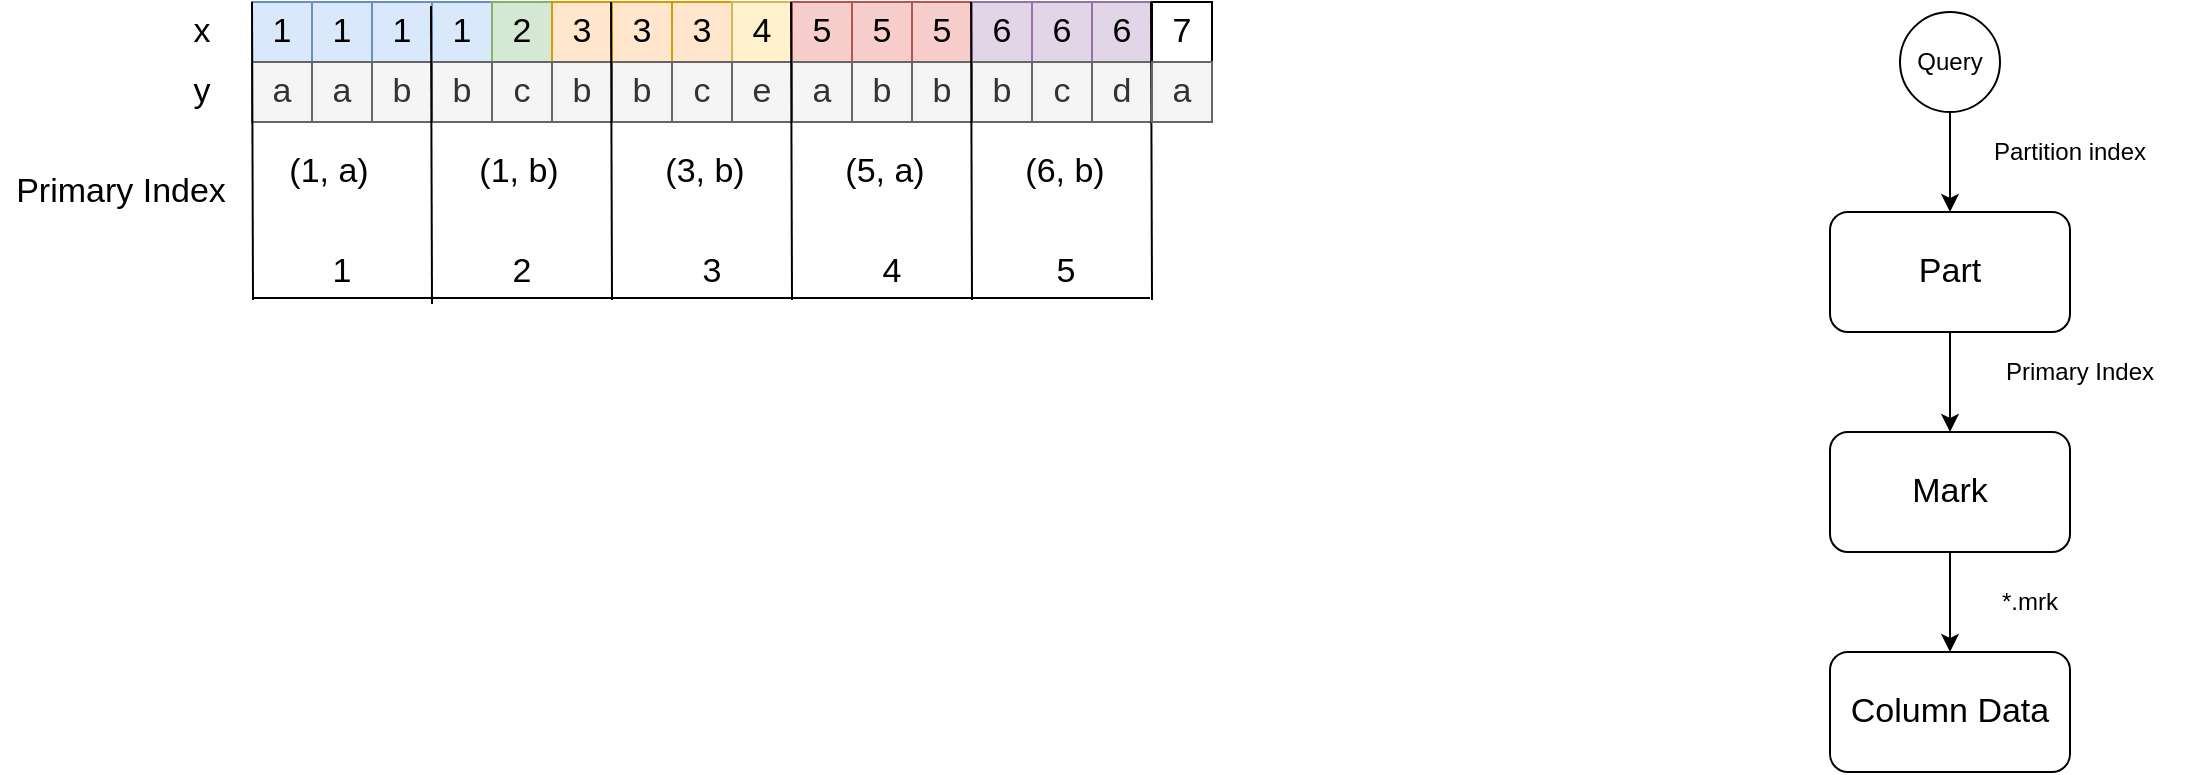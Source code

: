 <mxfile version="10.6.6" type="github"><diagram id="C_pWPJeTT-qNaGn2J430" name="Page-1"><mxGraphModel dx="2838" dy="1013" grid="0" gridSize="10" guides="1" tooltips="1" connect="1" arrows="1" fold="1" page="0" pageScale="1" pageWidth="827" pageHeight="1169" math="0" shadow="0"><root><mxCell id="0"/><mxCell id="1" parent="0"/><mxCell id="58CBc4sr_flLMzCc9e8G-6" style="edgeStyle=orthogonalEdgeStyle;rounded=0;orthogonalLoop=1;jettySize=auto;html=1;exitX=0.5;exitY=1;exitDx=0;exitDy=0;" edge="1" parent="1" source="58CBc4sr_flLMzCc9e8G-1" target="58CBc4sr_flLMzCc9e8G-2"><mxGeometry relative="1" as="geometry"/></mxCell><mxCell id="58CBc4sr_flLMzCc9e8G-1" value="Part" style="rounded=1;whiteSpace=wrap;html=1;fontSize=17;" vertex="1" parent="1"><mxGeometry x="220" y="190" width="120" height="60" as="geometry"/></mxCell><mxCell id="58CBc4sr_flLMzCc9e8G-7" style="edgeStyle=orthogonalEdgeStyle;rounded=0;orthogonalLoop=1;jettySize=auto;html=1;exitX=0.5;exitY=1;exitDx=0;exitDy=0;entryX=0.5;entryY=0;entryDx=0;entryDy=0;" edge="1" parent="1" source="58CBc4sr_flLMzCc9e8G-2" target="58CBc4sr_flLMzCc9e8G-3"><mxGeometry relative="1" as="geometry"/></mxCell><mxCell id="58CBc4sr_flLMzCc9e8G-2" value="Mark" style="rounded=1;whiteSpace=wrap;html=1;fontSize=17;" vertex="1" parent="1"><mxGeometry x="220" y="300" width="120" height="60" as="geometry"/></mxCell><mxCell id="58CBc4sr_flLMzCc9e8G-3" value="Column Data" style="rounded=1;whiteSpace=wrap;html=1;fontSize=17;" vertex="1" parent="1"><mxGeometry x="220" y="410" width="120" height="60" as="geometry"/></mxCell><mxCell id="58CBc4sr_flLMzCc9e8G-5" style="edgeStyle=orthogonalEdgeStyle;rounded=0;orthogonalLoop=1;jettySize=auto;html=1;exitX=0.5;exitY=1;exitDx=0;exitDy=0;entryX=0.5;entryY=0;entryDx=0;entryDy=0;" edge="1" parent="1" source="58CBc4sr_flLMzCc9e8G-4" target="58CBc4sr_flLMzCc9e8G-1"><mxGeometry relative="1" as="geometry"/></mxCell><mxCell id="58CBc4sr_flLMzCc9e8G-4" value="Query" style="ellipse;whiteSpace=wrap;html=1;aspect=fixed;" vertex="1" parent="1"><mxGeometry x="255" y="90" width="50" height="50" as="geometry"/></mxCell><mxCell id="58CBc4sr_flLMzCc9e8G-8" value="Partition index" style="text;html=1;strokeColor=none;fillColor=none;align=center;verticalAlign=middle;whiteSpace=wrap;rounded=0;" vertex="1" parent="1"><mxGeometry x="285" y="150" width="110" height="20" as="geometry"/></mxCell><mxCell id="58CBc4sr_flLMzCc9e8G-10" value="Primary Index" style="text;html=1;strokeColor=none;fillColor=none;align=center;verticalAlign=middle;whiteSpace=wrap;rounded=0;" vertex="1" parent="1"><mxGeometry x="290" y="260" width="110" height="20" as="geometry"/></mxCell><mxCell id="58CBc4sr_flLMzCc9e8G-11" value="*.mrk" style="text;html=1;strokeColor=none;fillColor=none;align=center;verticalAlign=middle;whiteSpace=wrap;rounded=0;" vertex="1" parent="1"><mxGeometry x="265" y="375" width="110" height="20" as="geometry"/></mxCell><mxCell id="58CBc4sr_flLMzCc9e8G-12" value="1" style="whiteSpace=wrap;html=1;aspect=fixed;strokeWidth=1;fontSize=17;fillColor=#dae8fc;strokeColor=#6c8ebf;" vertex="1" parent="1"><mxGeometry x="-569" y="85" width="30" height="30" as="geometry"/></mxCell><mxCell id="58CBc4sr_flLMzCc9e8G-13" value="1" style="whiteSpace=wrap;html=1;aspect=fixed;strokeWidth=1;fontSize=17;fillColor=#dae8fc;strokeColor=#6c8ebf;" vertex="1" parent="1"><mxGeometry x="-539" y="85" width="30" height="30" as="geometry"/></mxCell><mxCell id="58CBc4sr_flLMzCc9e8G-14" value="1" style="whiteSpace=wrap;html=1;aspect=fixed;strokeWidth=1;fontSize=17;fillColor=#dae8fc;strokeColor=#6c8ebf;" vertex="1" parent="1"><mxGeometry x="-509" y="85" width="30" height="30" as="geometry"/></mxCell><mxCell id="58CBc4sr_flLMzCc9e8G-15" value="1" style="whiteSpace=wrap;html=1;aspect=fixed;strokeWidth=1;fontSize=17;fillColor=#dae8fc;strokeColor=#6c8ebf;" vertex="1" parent="1"><mxGeometry x="-479" y="85" width="30" height="30" as="geometry"/></mxCell><mxCell id="58CBc4sr_flLMzCc9e8G-17" value="2" style="whiteSpace=wrap;html=1;aspect=fixed;strokeWidth=1;fontSize=17;fillColor=#d5e8d4;strokeColor=#82b366;" vertex="1" parent="1"><mxGeometry x="-449" y="85" width="30" height="30" as="geometry"/></mxCell><mxCell id="58CBc4sr_flLMzCc9e8G-18" value="3" style="whiteSpace=wrap;html=1;aspect=fixed;strokeWidth=1;fontSize=17;fillColor=#ffe6cc;strokeColor=#d79b00;" vertex="1" parent="1"><mxGeometry x="-419" y="85" width="30" height="30" as="geometry"/></mxCell><mxCell id="58CBc4sr_flLMzCc9e8G-19" value="3" style="whiteSpace=wrap;html=1;aspect=fixed;strokeWidth=1;fontSize=17;fillColor=#ffe6cc;strokeColor=#d79b00;" vertex="1" parent="1"><mxGeometry x="-389" y="85" width="30" height="30" as="geometry"/></mxCell><mxCell id="58CBc4sr_flLMzCc9e8G-20" value="3" style="whiteSpace=wrap;html=1;aspect=fixed;strokeWidth=1;fontSize=17;fillColor=#ffe6cc;strokeColor=#d79b00;" vertex="1" parent="1"><mxGeometry x="-359" y="85" width="30" height="30" as="geometry"/></mxCell><mxCell id="58CBc4sr_flLMzCc9e8G-21" value="4" style="whiteSpace=wrap;html=1;aspect=fixed;strokeWidth=1;fontSize=17;fillColor=#fff2cc;strokeColor=#d6b656;" vertex="1" parent="1"><mxGeometry x="-329" y="85" width="30" height="30" as="geometry"/></mxCell><mxCell id="58CBc4sr_flLMzCc9e8G-22" value="5" style="whiteSpace=wrap;html=1;aspect=fixed;strokeWidth=1;fontSize=17;fillColor=#f8cecc;strokeColor=#b85450;" vertex="1" parent="1"><mxGeometry x="-299" y="85" width="30" height="30" as="geometry"/></mxCell><mxCell id="58CBc4sr_flLMzCc9e8G-23" value="5" style="whiteSpace=wrap;html=1;aspect=fixed;strokeWidth=1;fontSize=17;fillColor=#f8cecc;strokeColor=#b85450;" vertex="1" parent="1"><mxGeometry x="-269" y="85" width="30" height="30" as="geometry"/></mxCell><mxCell id="58CBc4sr_flLMzCc9e8G-24" value="5" style="whiteSpace=wrap;html=1;aspect=fixed;strokeWidth=1;fontSize=17;fillColor=#f8cecc;strokeColor=#b85450;" vertex="1" parent="1"><mxGeometry x="-239" y="85" width="30" height="30" as="geometry"/></mxCell><mxCell id="58CBc4sr_flLMzCc9e8G-25" value="6" style="whiteSpace=wrap;html=1;aspect=fixed;strokeWidth=1;fontSize=17;fillColor=#e1d5e7;strokeColor=#9673a6;" vertex="1" parent="1"><mxGeometry x="-209" y="85" width="30" height="30" as="geometry"/></mxCell><mxCell id="58CBc4sr_flLMzCc9e8G-26" value="6" style="whiteSpace=wrap;html=1;aspect=fixed;strokeWidth=1;fontSize=17;fillColor=#e1d5e7;strokeColor=#9673a6;" vertex="1" parent="1"><mxGeometry x="-179" y="85" width="30" height="30" as="geometry"/></mxCell><mxCell id="58CBc4sr_flLMzCc9e8G-27" value="6" style="whiteSpace=wrap;html=1;aspect=fixed;strokeWidth=1;fontSize=17;fillColor=#e1d5e7;strokeColor=#9673a6;" vertex="1" parent="1"><mxGeometry x="-149" y="85" width="30" height="30" as="geometry"/></mxCell><mxCell id="58CBc4sr_flLMzCc9e8G-29" value="a" style="whiteSpace=wrap;html=1;aspect=fixed;strokeWidth=1;fontSize=17;fillColor=#f5f5f5;strokeColor=#666666;fontColor=#333333;" vertex="1" parent="1"><mxGeometry x="-569" y="115" width="30" height="30" as="geometry"/></mxCell><mxCell id="58CBc4sr_flLMzCc9e8G-30" value="a" style="whiteSpace=wrap;html=1;aspect=fixed;strokeWidth=1;fontSize=17;fillColor=#f5f5f5;strokeColor=#666666;fontColor=#333333;" vertex="1" parent="1"><mxGeometry x="-539" y="115" width="30" height="30" as="geometry"/></mxCell><mxCell id="58CBc4sr_flLMzCc9e8G-31" value="b" style="whiteSpace=wrap;html=1;aspect=fixed;strokeWidth=1;fontSize=17;fillColor=#f5f5f5;strokeColor=#666666;fontColor=#333333;" vertex="1" parent="1"><mxGeometry x="-509" y="115" width="30" height="30" as="geometry"/></mxCell><mxCell id="58CBc4sr_flLMzCc9e8G-32" value="b" style="whiteSpace=wrap;html=1;aspect=fixed;strokeWidth=1;fontSize=17;fillColor=#f5f5f5;strokeColor=#666666;fontColor=#333333;" vertex="1" parent="1"><mxGeometry x="-479" y="115" width="30" height="30" as="geometry"/></mxCell><mxCell id="58CBc4sr_flLMzCc9e8G-33" value="c" style="whiteSpace=wrap;html=1;aspect=fixed;strokeWidth=1;fontSize=17;fillColor=#f5f5f5;strokeColor=#666666;fontColor=#333333;" vertex="1" parent="1"><mxGeometry x="-449" y="115" width="30" height="30" as="geometry"/></mxCell><mxCell id="58CBc4sr_flLMzCc9e8G-34" value="b" style="whiteSpace=wrap;html=1;aspect=fixed;strokeWidth=1;fontSize=17;fillColor=#f5f5f5;strokeColor=#666666;fontColor=#333333;" vertex="1" parent="1"><mxGeometry x="-419" y="115" width="30" height="30" as="geometry"/></mxCell><mxCell id="58CBc4sr_flLMzCc9e8G-35" value="b" style="whiteSpace=wrap;html=1;aspect=fixed;strokeWidth=1;fontSize=17;fillColor=#f5f5f5;strokeColor=#666666;fontColor=#333333;" vertex="1" parent="1"><mxGeometry x="-389" y="115" width="30" height="30" as="geometry"/></mxCell><mxCell id="58CBc4sr_flLMzCc9e8G-36" value="c" style="whiteSpace=wrap;html=1;aspect=fixed;strokeWidth=1;fontSize=17;fillColor=#f5f5f5;strokeColor=#666666;fontColor=#333333;" vertex="1" parent="1"><mxGeometry x="-359" y="115" width="30" height="30" as="geometry"/></mxCell><mxCell id="58CBc4sr_flLMzCc9e8G-37" value="e" style="whiteSpace=wrap;html=1;aspect=fixed;strokeWidth=1;fontSize=17;fillColor=#f5f5f5;strokeColor=#666666;fontColor=#333333;" vertex="1" parent="1"><mxGeometry x="-329" y="115" width="30" height="30" as="geometry"/></mxCell><mxCell id="58CBc4sr_flLMzCc9e8G-38" value="a" style="whiteSpace=wrap;html=1;aspect=fixed;strokeWidth=1;fontSize=17;fillColor=#f5f5f5;strokeColor=#666666;fontColor=#333333;" vertex="1" parent="1"><mxGeometry x="-299" y="115" width="30" height="30" as="geometry"/></mxCell><mxCell id="58CBc4sr_flLMzCc9e8G-39" value="b" style="whiteSpace=wrap;html=1;aspect=fixed;strokeWidth=1;fontSize=17;fillColor=#f5f5f5;strokeColor=#666666;fontColor=#333333;" vertex="1" parent="1"><mxGeometry x="-269" y="115" width="30" height="30" as="geometry"/></mxCell><mxCell id="58CBc4sr_flLMzCc9e8G-40" value="b" style="whiteSpace=wrap;html=1;aspect=fixed;strokeWidth=1;fontSize=17;fillColor=#f5f5f5;strokeColor=#666666;fontColor=#333333;" vertex="1" parent="1"><mxGeometry x="-239" y="115" width="30" height="30" as="geometry"/></mxCell><mxCell id="58CBc4sr_flLMzCc9e8G-41" value="b" style="whiteSpace=wrap;html=1;aspect=fixed;strokeWidth=1;fontSize=17;fillColor=#f5f5f5;strokeColor=#666666;fontColor=#333333;" vertex="1" parent="1"><mxGeometry x="-209" y="115" width="30" height="30" as="geometry"/></mxCell><mxCell id="58CBc4sr_flLMzCc9e8G-42" value="c" style="whiteSpace=wrap;html=1;aspect=fixed;strokeWidth=1;fontSize=17;fillColor=#f5f5f5;strokeColor=#666666;fontColor=#333333;" vertex="1" parent="1"><mxGeometry x="-179" y="115" width="30" height="30" as="geometry"/></mxCell><mxCell id="58CBc4sr_flLMzCc9e8G-43" value="d" style="whiteSpace=wrap;html=1;aspect=fixed;strokeWidth=1;fontSize=17;fillColor=#f5f5f5;strokeColor=#666666;fontColor=#333333;" vertex="1" parent="1"><mxGeometry x="-149" y="115" width="30" height="30" as="geometry"/></mxCell><mxCell id="58CBc4sr_flLMzCc9e8G-46" value="" style="endArrow=none;html=1;fontSize=17;" edge="1" parent="1"><mxGeometry width="50" height="50" relative="1" as="geometry"><mxPoint x="-479" y="236" as="sourcePoint"/><mxPoint x="-479.5" y="87" as="targetPoint"/></mxGeometry></mxCell><mxCell id="58CBc4sr_flLMzCc9e8G-47" value="" style="endArrow=none;html=1;fontSize=17;" edge="1" parent="1"><mxGeometry width="50" height="50" relative="1" as="geometry"><mxPoint x="-389" y="234" as="sourcePoint"/><mxPoint x="-389.5" y="85" as="targetPoint"/></mxGeometry></mxCell><mxCell id="58CBc4sr_flLMzCc9e8G-48" value="" style="endArrow=none;html=1;fontSize=17;" edge="1" parent="1"><mxGeometry width="50" height="50" relative="1" as="geometry"><mxPoint x="-299" y="234" as="sourcePoint"/><mxPoint x="-299.5" y="85" as="targetPoint"/></mxGeometry></mxCell><mxCell id="58CBc4sr_flLMzCc9e8G-49" value="" style="endArrow=none;html=1;fontSize=17;" edge="1" parent="1"><mxGeometry width="50" height="50" relative="1" as="geometry"><mxPoint x="-209" y="234" as="sourcePoint"/><mxPoint x="-209.5" y="85" as="targetPoint"/></mxGeometry></mxCell><mxCell id="58CBc4sr_flLMzCc9e8G-50" value="" style="endArrow=none;html=1;fontSize=17;" edge="1" parent="1"><mxGeometry width="50" height="50" relative="1" as="geometry"><mxPoint x="-568.5" y="234" as="sourcePoint"/><mxPoint x="-569" y="85" as="targetPoint"/></mxGeometry></mxCell><mxCell id="58CBc4sr_flLMzCc9e8G-51" value="" style="endArrow=none;html=1;fontSize=17;" edge="1" parent="1"><mxGeometry width="50" height="50" relative="1" as="geometry"><mxPoint x="-119" y="234" as="sourcePoint"/><mxPoint x="-119.5" y="85" as="targetPoint"/></mxGeometry></mxCell><mxCell id="58CBc4sr_flLMzCc9e8G-52" value="" style="endArrow=none;html=1;fontSize=17;" edge="1" parent="1"><mxGeometry width="50" height="50" relative="1" as="geometry"><mxPoint x="-569" y="233" as="sourcePoint"/><mxPoint x="-120" y="233" as="targetPoint"/></mxGeometry></mxCell><mxCell id="58CBc4sr_flLMzCc9e8G-53" value="(1, a)" style="text;html=1;strokeColor=none;fillColor=none;align=center;verticalAlign=middle;whiteSpace=wrap;rounded=0;fontSize=17;" vertex="1" parent="1"><mxGeometry x="-562" y="160" width="63" height="20" as="geometry"/></mxCell><mxCell id="58CBc4sr_flLMzCc9e8G-54" value="1" style="text;html=1;strokeColor=none;fillColor=none;align=center;verticalAlign=middle;whiteSpace=wrap;rounded=0;fontSize=17;" vertex="1" parent="1"><mxGeometry x="-544" y="210" width="40" height="20" as="geometry"/></mxCell><mxCell id="58CBc4sr_flLMzCc9e8G-55" value="Primary Index" style="text;html=1;strokeColor=none;fillColor=none;align=center;verticalAlign=middle;whiteSpace=wrap;rounded=0;fontSize=17;" vertex="1" parent="1"><mxGeometry x="-695" y="170" width="121" height="20" as="geometry"/></mxCell><mxCell id="58CBc4sr_flLMzCc9e8G-56" value="(1, b)" style="text;html=1;strokeColor=none;fillColor=none;align=center;verticalAlign=middle;whiteSpace=wrap;rounded=0;fontSize=17;" vertex="1" parent="1"><mxGeometry x="-467" y="160" width="63" height="20" as="geometry"/></mxCell><mxCell id="58CBc4sr_flLMzCc9e8G-57" value="(3, b)" style="text;html=1;strokeColor=none;fillColor=none;align=center;verticalAlign=middle;whiteSpace=wrap;rounded=0;fontSize=17;" vertex="1" parent="1"><mxGeometry x="-374" y="160" width="63" height="20" as="geometry"/></mxCell><mxCell id="58CBc4sr_flLMzCc9e8G-58" value="(5, a)" style="text;html=1;strokeColor=none;fillColor=none;align=center;verticalAlign=middle;whiteSpace=wrap;rounded=0;fontSize=17;" vertex="1" parent="1"><mxGeometry x="-284" y="160" width="63" height="20" as="geometry"/></mxCell><mxCell id="58CBc4sr_flLMzCc9e8G-59" value="(6, b)" style="text;html=1;strokeColor=none;fillColor=none;align=center;verticalAlign=middle;whiteSpace=wrap;rounded=0;fontSize=17;" vertex="1" parent="1"><mxGeometry x="-194" y="160" width="63" height="20" as="geometry"/></mxCell><mxCell id="58CBc4sr_flLMzCc9e8G-61" value="7" style="whiteSpace=wrap;html=1;aspect=fixed;strokeWidth=1;fontSize=17;" vertex="1" parent="1"><mxGeometry x="-119" y="85" width="30" height="30" as="geometry"/></mxCell><mxCell id="58CBc4sr_flLMzCc9e8G-62" value="a" style="whiteSpace=wrap;html=1;aspect=fixed;strokeWidth=1;fontSize=17;fillColor=#f5f5f5;strokeColor=#666666;fontColor=#333333;" vertex="1" parent="1"><mxGeometry x="-119" y="115" width="30" height="30" as="geometry"/></mxCell><mxCell id="58CBc4sr_flLMzCc9e8G-65" value="2" style="text;html=1;strokeColor=none;fillColor=none;align=center;verticalAlign=middle;whiteSpace=wrap;rounded=0;fontSize=17;" vertex="1" parent="1"><mxGeometry x="-454" y="210" width="40" height="20" as="geometry"/></mxCell><mxCell id="58CBc4sr_flLMzCc9e8G-66" value="3" style="text;html=1;strokeColor=none;fillColor=none;align=center;verticalAlign=middle;whiteSpace=wrap;rounded=0;fontSize=17;" vertex="1" parent="1"><mxGeometry x="-359" y="210" width="40" height="20" as="geometry"/></mxCell><mxCell id="58CBc4sr_flLMzCc9e8G-67" value="4" style="text;html=1;strokeColor=none;fillColor=none;align=center;verticalAlign=middle;whiteSpace=wrap;rounded=0;fontSize=17;" vertex="1" parent="1"><mxGeometry x="-269" y="210" width="40" height="20" as="geometry"/></mxCell><mxCell id="58CBc4sr_flLMzCc9e8G-68" value="5" style="text;html=1;strokeColor=none;fillColor=none;align=center;verticalAlign=middle;whiteSpace=wrap;rounded=0;fontSize=17;" vertex="1" parent="1"><mxGeometry x="-182.5" y="210" width="40" height="20" as="geometry"/></mxCell><mxCell id="58CBc4sr_flLMzCc9e8G-69" value="x" style="text;html=1;strokeColor=none;fillColor=none;align=center;verticalAlign=middle;whiteSpace=wrap;rounded=0;fontSize=17;" vertex="1" parent="1"><mxGeometry x="-614" y="90" width="40" height="20" as="geometry"/></mxCell><mxCell id="58CBc4sr_flLMzCc9e8G-70" value="y" style="text;html=1;strokeColor=none;fillColor=none;align=center;verticalAlign=middle;whiteSpace=wrap;rounded=0;fontSize=17;" vertex="1" parent="1"><mxGeometry x="-614" y="120" width="40" height="20" as="geometry"/></mxCell></root></mxGraphModel></diagram></mxfile>